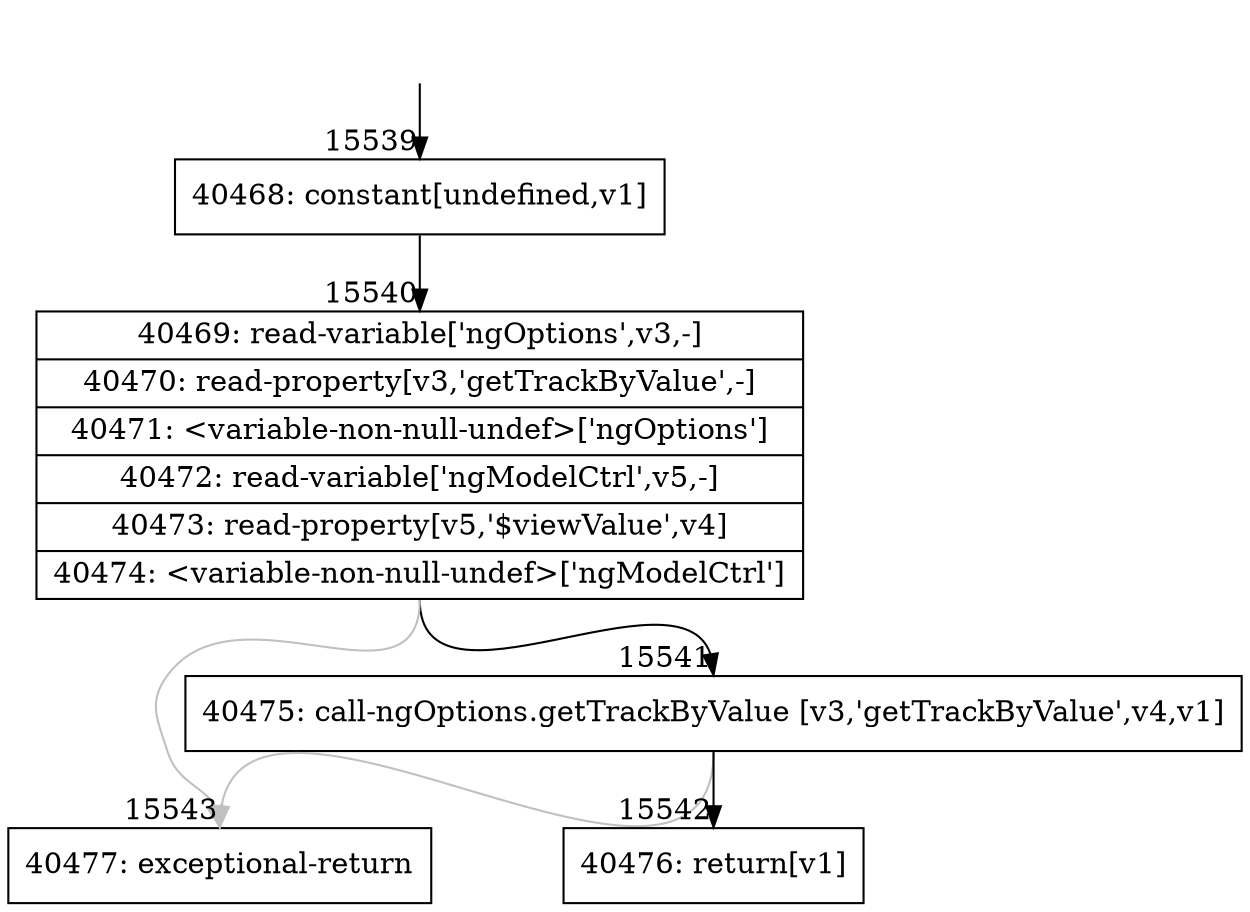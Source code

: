 digraph {
rankdir="TD"
BB_entry1248[shape=none,label=""];
BB_entry1248 -> BB15539 [tailport=s, headport=n, headlabel="    15539"]
BB15539 [shape=record label="{40468: constant[undefined,v1]}" ] 
BB15539 -> BB15540 [tailport=s, headport=n, headlabel="      15540"]
BB15540 [shape=record label="{40469: read-variable['ngOptions',v3,-]|40470: read-property[v3,'getTrackByValue',-]|40471: \<variable-non-null-undef\>['ngOptions']|40472: read-variable['ngModelCtrl',v5,-]|40473: read-property[v5,'$viewValue',v4]|40474: \<variable-non-null-undef\>['ngModelCtrl']}" ] 
BB15540 -> BB15541 [tailport=s, headport=n, headlabel="      15541"]
BB15540 -> BB15543 [tailport=s, headport=n, color=gray, headlabel="      15543"]
BB15541 [shape=record label="{40475: call-ngOptions.getTrackByValue [v3,'getTrackByValue',v4,v1]}" ] 
BB15541 -> BB15542 [tailport=s, headport=n, headlabel="      15542"]
BB15541 -> BB15543 [tailport=s, headport=n, color=gray]
BB15542 [shape=record label="{40476: return[v1]}" ] 
BB15543 [shape=record label="{40477: exceptional-return}" ] 
//#$~ 26220
}
